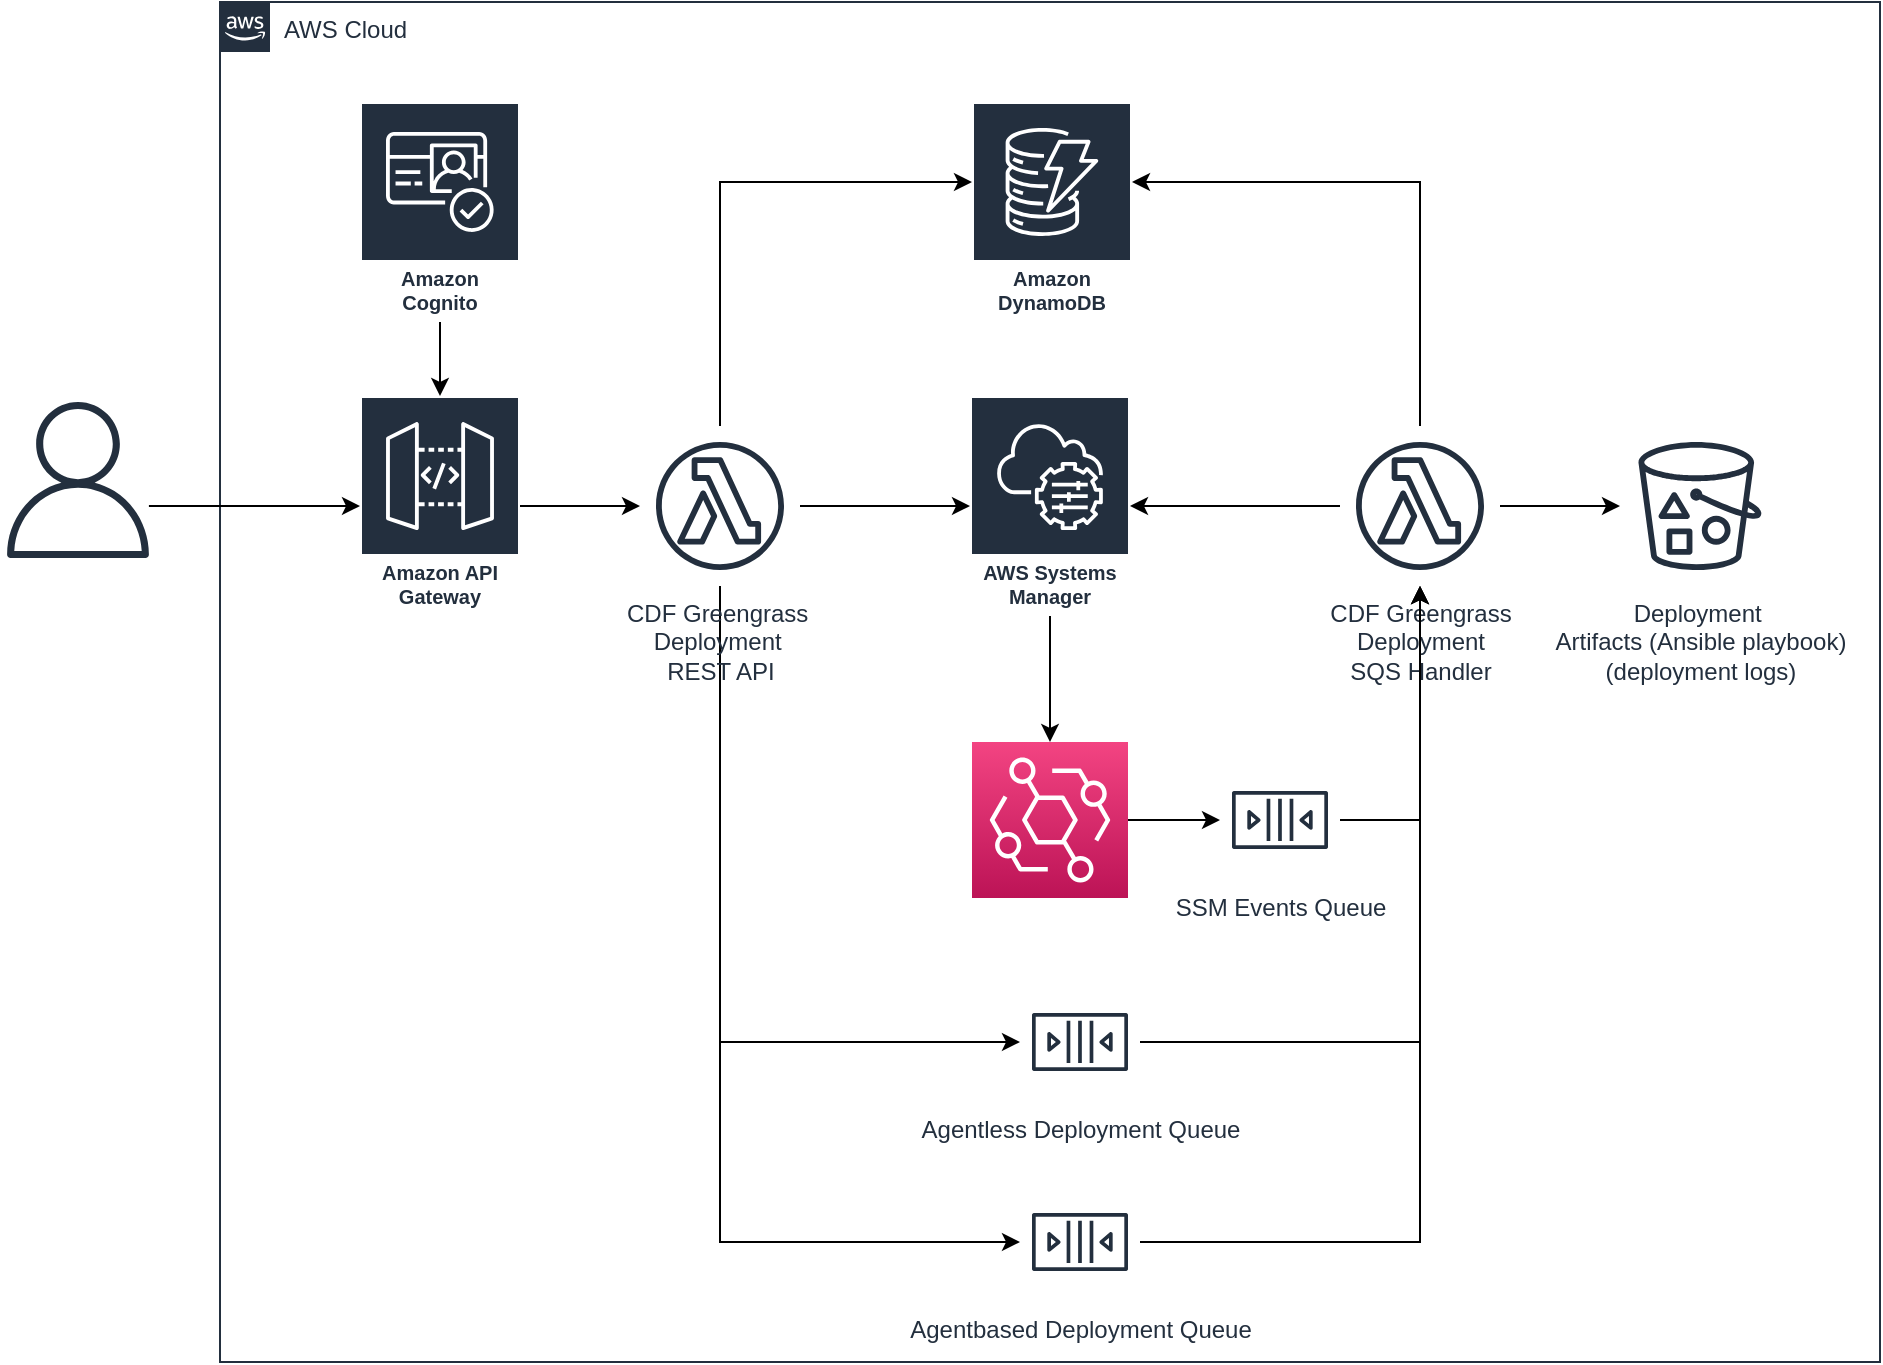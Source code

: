 <mxfile version="13.2.4" type="device"><diagram id="dcxHDz7e8daLxNoJmLgC" name="Page-1"><mxGraphModel dx="946" dy="492" grid="1" gridSize="10" guides="1" tooltips="1" connect="1" arrows="1" fold="1" page="1" pageScale="1" pageWidth="850" pageHeight="1100" math="0" shadow="0"><root><mxCell id="0"/><mxCell id="1" parent="0"/><mxCell id="p8fykFXATiNCdmsBdjcb-9" value="AWS Cloud" style="points=[[0,0],[0.25,0],[0.5,0],[0.75,0],[1,0],[1,0.25],[1,0.5],[1,0.75],[1,1],[0.75,1],[0.5,1],[0.25,1],[0,1],[0,0.75],[0,0.5],[0,0.25]];outlineConnect=0;gradientColor=none;html=1;whiteSpace=wrap;fontSize=12;fontStyle=0;shape=mxgraph.aws4.group;grIcon=mxgraph.aws4.group_aws_cloud_alt;strokeColor=#232F3E;fillColor=none;verticalAlign=top;align=left;spacingLeft=30;fontColor=#232F3E;dashed=0;" vertex="1" parent="1"><mxGeometry x="220" y="140" width="830" height="680" as="geometry"/></mxCell><mxCell id="p8fykFXATiNCdmsBdjcb-35" style="edgeStyle=orthogonalEdgeStyle;rounded=0;orthogonalLoop=1;jettySize=auto;html=1;" edge="1" parent="1" source="p8fykFXATiNCdmsBdjcb-3" target="p8fykFXATiNCdmsBdjcb-6"><mxGeometry relative="1" as="geometry"><Array as="points"><mxPoint x="240" y="392"/><mxPoint x="240" y="392"/></Array></mxGeometry></mxCell><mxCell id="p8fykFXATiNCdmsBdjcb-3" value="" style="outlineConnect=0;fontColor=#232F3E;gradientColor=none;fillColor=#232F3E;strokeColor=none;dashed=0;verticalLabelPosition=bottom;verticalAlign=top;align=center;html=1;fontSize=12;fontStyle=0;aspect=fixed;pointerEvents=1;shape=mxgraph.aws4.user;" vertex="1" parent="1"><mxGeometry x="110" y="340" width="78" height="78" as="geometry"/></mxCell><mxCell id="p8fykFXATiNCdmsBdjcb-17" style="edgeStyle=orthogonalEdgeStyle;rounded=0;orthogonalLoop=1;jettySize=auto;html=1;" edge="1" parent="1" source="p8fykFXATiNCdmsBdjcb-6" target="p8fykFXATiNCdmsBdjcb-12"><mxGeometry relative="1" as="geometry"/></mxCell><mxCell id="p8fykFXATiNCdmsBdjcb-6" value="Amazon API Gateway" style="outlineConnect=0;fontColor=#232F3E;gradientColor=none;strokeColor=#ffffff;fillColor=#232F3E;dashed=0;verticalLabelPosition=middle;verticalAlign=bottom;align=center;html=1;whiteSpace=wrap;fontSize=10;fontStyle=1;spacing=3;shape=mxgraph.aws4.productIcon;prIcon=mxgraph.aws4.api_gateway;" vertex="1" parent="1"><mxGeometry x="290" y="337" width="80" height="110" as="geometry"/></mxCell><mxCell id="p8fykFXATiNCdmsBdjcb-26" style="edgeStyle=orthogonalEdgeStyle;rounded=0;orthogonalLoop=1;jettySize=auto;html=1;" edge="1" parent="1" source="p8fykFXATiNCdmsBdjcb-7" target="p8fykFXATiNCdmsBdjcb-22"><mxGeometry relative="1" as="geometry"/></mxCell><mxCell id="p8fykFXATiNCdmsBdjcb-7" value="Agentless Deployment Queue" style="outlineConnect=0;fontColor=#232F3E;gradientColor=none;strokeColor=#232F3E;fillColor=#ffffff;dashed=0;verticalLabelPosition=bottom;verticalAlign=top;align=center;html=1;fontSize=12;fontStyle=0;aspect=fixed;shape=mxgraph.aws4.resourceIcon;resIcon=mxgraph.aws4.queue;" vertex="1" parent="1"><mxGeometry x="620" y="630" width="60" height="60" as="geometry"/></mxCell><mxCell id="p8fykFXATiNCdmsBdjcb-27" style="edgeStyle=orthogonalEdgeStyle;rounded=0;orthogonalLoop=1;jettySize=auto;html=1;" edge="1" parent="1" source="p8fykFXATiNCdmsBdjcb-8" target="p8fykFXATiNCdmsBdjcb-22"><mxGeometry relative="1" as="geometry"/></mxCell><mxCell id="p8fykFXATiNCdmsBdjcb-8" value="Agentbased Deployment Queue" style="outlineConnect=0;fontColor=#232F3E;gradientColor=none;strokeColor=#232F3E;fillColor=#ffffff;dashed=0;verticalLabelPosition=bottom;verticalAlign=top;align=center;html=1;fontSize=12;fontStyle=0;aspect=fixed;shape=mxgraph.aws4.resourceIcon;resIcon=mxgraph.aws4.queue;" vertex="1" parent="1"><mxGeometry x="620" y="730" width="60" height="60" as="geometry"/></mxCell><mxCell id="p8fykFXATiNCdmsBdjcb-14" style="edgeStyle=orthogonalEdgeStyle;rounded=0;orthogonalLoop=1;jettySize=auto;html=1;" edge="1" parent="1" source="p8fykFXATiNCdmsBdjcb-12" target="p8fykFXATiNCdmsBdjcb-13"><mxGeometry relative="1" as="geometry"/></mxCell><mxCell id="p8fykFXATiNCdmsBdjcb-16" style="edgeStyle=orthogonalEdgeStyle;rounded=0;orthogonalLoop=1;jettySize=auto;html=1;" edge="1" parent="1" source="p8fykFXATiNCdmsBdjcb-12" target="p8fykFXATiNCdmsBdjcb-15"><mxGeometry relative="1" as="geometry"><Array as="points"><mxPoint x="470" y="230"/></Array></mxGeometry></mxCell><mxCell id="p8fykFXATiNCdmsBdjcb-18" style="edgeStyle=orthogonalEdgeStyle;rounded=0;orthogonalLoop=1;jettySize=auto;html=1;" edge="1" parent="1" source="p8fykFXATiNCdmsBdjcb-12" target="p8fykFXATiNCdmsBdjcb-7"><mxGeometry relative="1" as="geometry"><Array as="points"><mxPoint x="470" y="660"/></Array></mxGeometry></mxCell><mxCell id="p8fykFXATiNCdmsBdjcb-19" style="edgeStyle=orthogonalEdgeStyle;rounded=0;orthogonalLoop=1;jettySize=auto;html=1;" edge="1" parent="1" source="p8fykFXATiNCdmsBdjcb-12" target="p8fykFXATiNCdmsBdjcb-8"><mxGeometry relative="1" as="geometry"><Array as="points"><mxPoint x="470" y="760"/></Array></mxGeometry></mxCell><mxCell id="p8fykFXATiNCdmsBdjcb-12" value="&lt;div&gt;&lt;span&gt;CDF Greengrass&amp;nbsp;&lt;/span&gt;&lt;/div&gt;&lt;div&gt;&lt;span&gt;Deployment&amp;nbsp;&lt;/span&gt;&lt;/div&gt;&lt;div&gt;&lt;span&gt;REST API&lt;/span&gt;&lt;/div&gt;" style="outlineConnect=0;fontColor=#232F3E;gradientColor=none;strokeColor=#232F3E;fillColor=#ffffff;dashed=0;verticalLabelPosition=bottom;verticalAlign=top;align=center;html=1;fontSize=12;fontStyle=0;aspect=fixed;shape=mxgraph.aws4.resourceIcon;resIcon=mxgraph.aws4.lambda_function;" vertex="1" parent="1"><mxGeometry x="430" y="352" width="80" height="80" as="geometry"/></mxCell><mxCell id="p8fykFXATiNCdmsBdjcb-30" style="edgeStyle=orthogonalEdgeStyle;rounded=0;orthogonalLoop=1;jettySize=auto;html=1;" edge="1" parent="1" source="p8fykFXATiNCdmsBdjcb-13" target="p8fykFXATiNCdmsBdjcb-29"><mxGeometry relative="1" as="geometry"/></mxCell><mxCell id="p8fykFXATiNCdmsBdjcb-13" value="AWS Systems Manager" style="outlineConnect=0;fontColor=#232F3E;gradientColor=none;strokeColor=#ffffff;fillColor=#232F3E;dashed=0;verticalLabelPosition=middle;verticalAlign=bottom;align=center;html=1;whiteSpace=wrap;fontSize=10;fontStyle=1;spacing=3;shape=mxgraph.aws4.productIcon;prIcon=mxgraph.aws4.systems_manager;" vertex="1" parent="1"><mxGeometry x="595" y="337" width="80" height="110" as="geometry"/></mxCell><mxCell id="p8fykFXATiNCdmsBdjcb-15" value="Amazon DynamoDB" style="outlineConnect=0;fontColor=#232F3E;gradientColor=none;strokeColor=#ffffff;fillColor=#232F3E;dashed=0;verticalLabelPosition=middle;verticalAlign=bottom;align=center;html=1;whiteSpace=wrap;fontSize=10;fontStyle=1;spacing=3;shape=mxgraph.aws4.productIcon;prIcon=mxgraph.aws4.dynamodb;" vertex="1" parent="1"><mxGeometry x="596" y="190" width="80" height="110" as="geometry"/></mxCell><mxCell id="p8fykFXATiNCdmsBdjcb-23" style="edgeStyle=orthogonalEdgeStyle;rounded=0;orthogonalLoop=1;jettySize=auto;html=1;" edge="1" parent="1" source="p8fykFXATiNCdmsBdjcb-22" target="p8fykFXATiNCdmsBdjcb-13"><mxGeometry relative="1" as="geometry"/></mxCell><mxCell id="p8fykFXATiNCdmsBdjcb-28" style="edgeStyle=orthogonalEdgeStyle;rounded=0;orthogonalLoop=1;jettySize=auto;html=1;" edge="1" parent="1" source="p8fykFXATiNCdmsBdjcb-22" target="p8fykFXATiNCdmsBdjcb-15"><mxGeometry relative="1" as="geometry"><Array as="points"><mxPoint x="820" y="230"/></Array></mxGeometry></mxCell><mxCell id="p8fykFXATiNCdmsBdjcb-48" style="edgeStyle=orthogonalEdgeStyle;rounded=0;orthogonalLoop=1;jettySize=auto;html=1;" edge="1" parent="1" source="p8fykFXATiNCdmsBdjcb-22" target="p8fykFXATiNCdmsBdjcb-47"><mxGeometry relative="1" as="geometry"/></mxCell><mxCell id="p8fykFXATiNCdmsBdjcb-22" value="CDF Greengrass &lt;br&gt;Deployment &lt;br&gt;SQS Handler" style="outlineConnect=0;fontColor=#232F3E;gradientColor=none;strokeColor=#232F3E;fillColor=#ffffff;dashed=0;verticalLabelPosition=bottom;verticalAlign=top;align=center;html=1;fontSize=12;fontStyle=0;aspect=fixed;shape=mxgraph.aws4.resourceIcon;resIcon=mxgraph.aws4.lambda_function;" vertex="1" parent="1"><mxGeometry x="780" y="352" width="80" height="80" as="geometry"/></mxCell><mxCell id="p8fykFXATiNCdmsBdjcb-40" style="edgeStyle=orthogonalEdgeStyle;rounded=0;orthogonalLoop=1;jettySize=auto;html=1;" edge="1" parent="1" source="p8fykFXATiNCdmsBdjcb-29" target="p8fykFXATiNCdmsBdjcb-39"><mxGeometry relative="1" as="geometry"/></mxCell><mxCell id="p8fykFXATiNCdmsBdjcb-29" value="" style="outlineConnect=0;fontColor=#232F3E;gradientColor=#F34482;gradientDirection=north;fillColor=#BC1356;strokeColor=#ffffff;dashed=0;verticalLabelPosition=bottom;verticalAlign=top;align=center;html=1;fontSize=12;fontStyle=0;aspect=fixed;shape=mxgraph.aws4.resourceIcon;resIcon=mxgraph.aws4.eventbridge;" vertex="1" parent="1"><mxGeometry x="596" y="510" width="78" height="78" as="geometry"/></mxCell><mxCell id="p8fykFXATiNCdmsBdjcb-41" style="edgeStyle=orthogonalEdgeStyle;rounded=0;orthogonalLoop=1;jettySize=auto;html=1;" edge="1" parent="1" source="p8fykFXATiNCdmsBdjcb-39" target="p8fykFXATiNCdmsBdjcb-22"><mxGeometry relative="1" as="geometry"><Array as="points"><mxPoint x="820" y="549"/></Array></mxGeometry></mxCell><mxCell id="p8fykFXATiNCdmsBdjcb-39" value="SSM Events Queue" style="outlineConnect=0;fontColor=#232F3E;gradientColor=none;strokeColor=#232F3E;fillColor=#ffffff;dashed=0;verticalLabelPosition=bottom;verticalAlign=top;align=center;html=1;fontSize=12;fontStyle=0;aspect=fixed;shape=mxgraph.aws4.resourceIcon;resIcon=mxgraph.aws4.queue;" vertex="1" parent="1"><mxGeometry x="720" y="519" width="60" height="60" as="geometry"/></mxCell><mxCell id="p8fykFXATiNCdmsBdjcb-46" style="edgeStyle=orthogonalEdgeStyle;rounded=0;orthogonalLoop=1;jettySize=auto;html=1;" edge="1" parent="1" source="p8fykFXATiNCdmsBdjcb-45" target="p8fykFXATiNCdmsBdjcb-6"><mxGeometry relative="1" as="geometry"/></mxCell><mxCell id="p8fykFXATiNCdmsBdjcb-45" value="Amazon Cognito" style="outlineConnect=0;fontColor=#232F3E;gradientColor=none;strokeColor=#ffffff;fillColor=#232F3E;dashed=0;verticalLabelPosition=middle;verticalAlign=bottom;align=center;html=1;whiteSpace=wrap;fontSize=10;fontStyle=1;spacing=3;shape=mxgraph.aws4.productIcon;prIcon=mxgraph.aws4.cognito;" vertex="1" parent="1"><mxGeometry x="290" y="190" width="80" height="110" as="geometry"/></mxCell><mxCell id="p8fykFXATiNCdmsBdjcb-47" value="Deployment&amp;nbsp;&lt;br&gt;Artifacts (Ansible playbook)&lt;br&gt;(deployment logs)" style="outlineConnect=0;fontColor=#232F3E;gradientColor=none;strokeColor=#232F3E;fillColor=#ffffff;dashed=0;verticalLabelPosition=bottom;verticalAlign=top;align=center;html=1;fontSize=12;fontStyle=0;aspect=fixed;shape=mxgraph.aws4.resourceIcon;resIcon=mxgraph.aws4.bucket_with_objects;" vertex="1" parent="1"><mxGeometry x="920" y="352" width="80" height="80" as="geometry"/></mxCell></root></mxGraphModel></diagram></mxfile>